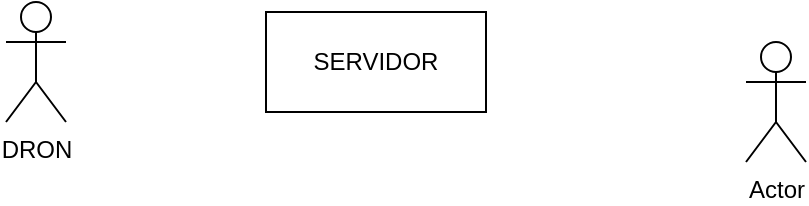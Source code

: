 <mxfile version="21.2.9" type="github">
  <diagram name="Página-1" id="fcXDd3JpugbJtMnuWOAo">
    <mxGraphModel dx="529" dy="348" grid="1" gridSize="10" guides="1" tooltips="1" connect="1" arrows="1" fold="1" page="1" pageScale="1" pageWidth="827" pageHeight="1169" math="0" shadow="0">
      <root>
        <mxCell id="0" />
        <mxCell id="1" parent="0" />
        <mxCell id="--7M7O_Q9iv4PQghXHmv-1" value="DRON" style="shape=umlActor;verticalLabelPosition=bottom;verticalAlign=top;html=1;" parent="1" vertex="1">
          <mxGeometry x="140" y="100" width="30" height="60" as="geometry" />
        </mxCell>
        <mxCell id="--7M7O_Q9iv4PQghXHmv-2" value="Actor" style="shape=umlActor;verticalLabelPosition=bottom;verticalAlign=top;html=1;" parent="1" vertex="1">
          <mxGeometry x="510" y="120" width="30" height="60" as="geometry" />
        </mxCell>
        <mxCell id="J_pL0vdIwRtXVegt1JQ--1" value="SERVIDOR" style="html=1;whiteSpace=wrap;" vertex="1" parent="1">
          <mxGeometry x="270" y="105" width="110" height="50" as="geometry" />
        </mxCell>
      </root>
    </mxGraphModel>
  </diagram>
</mxfile>
